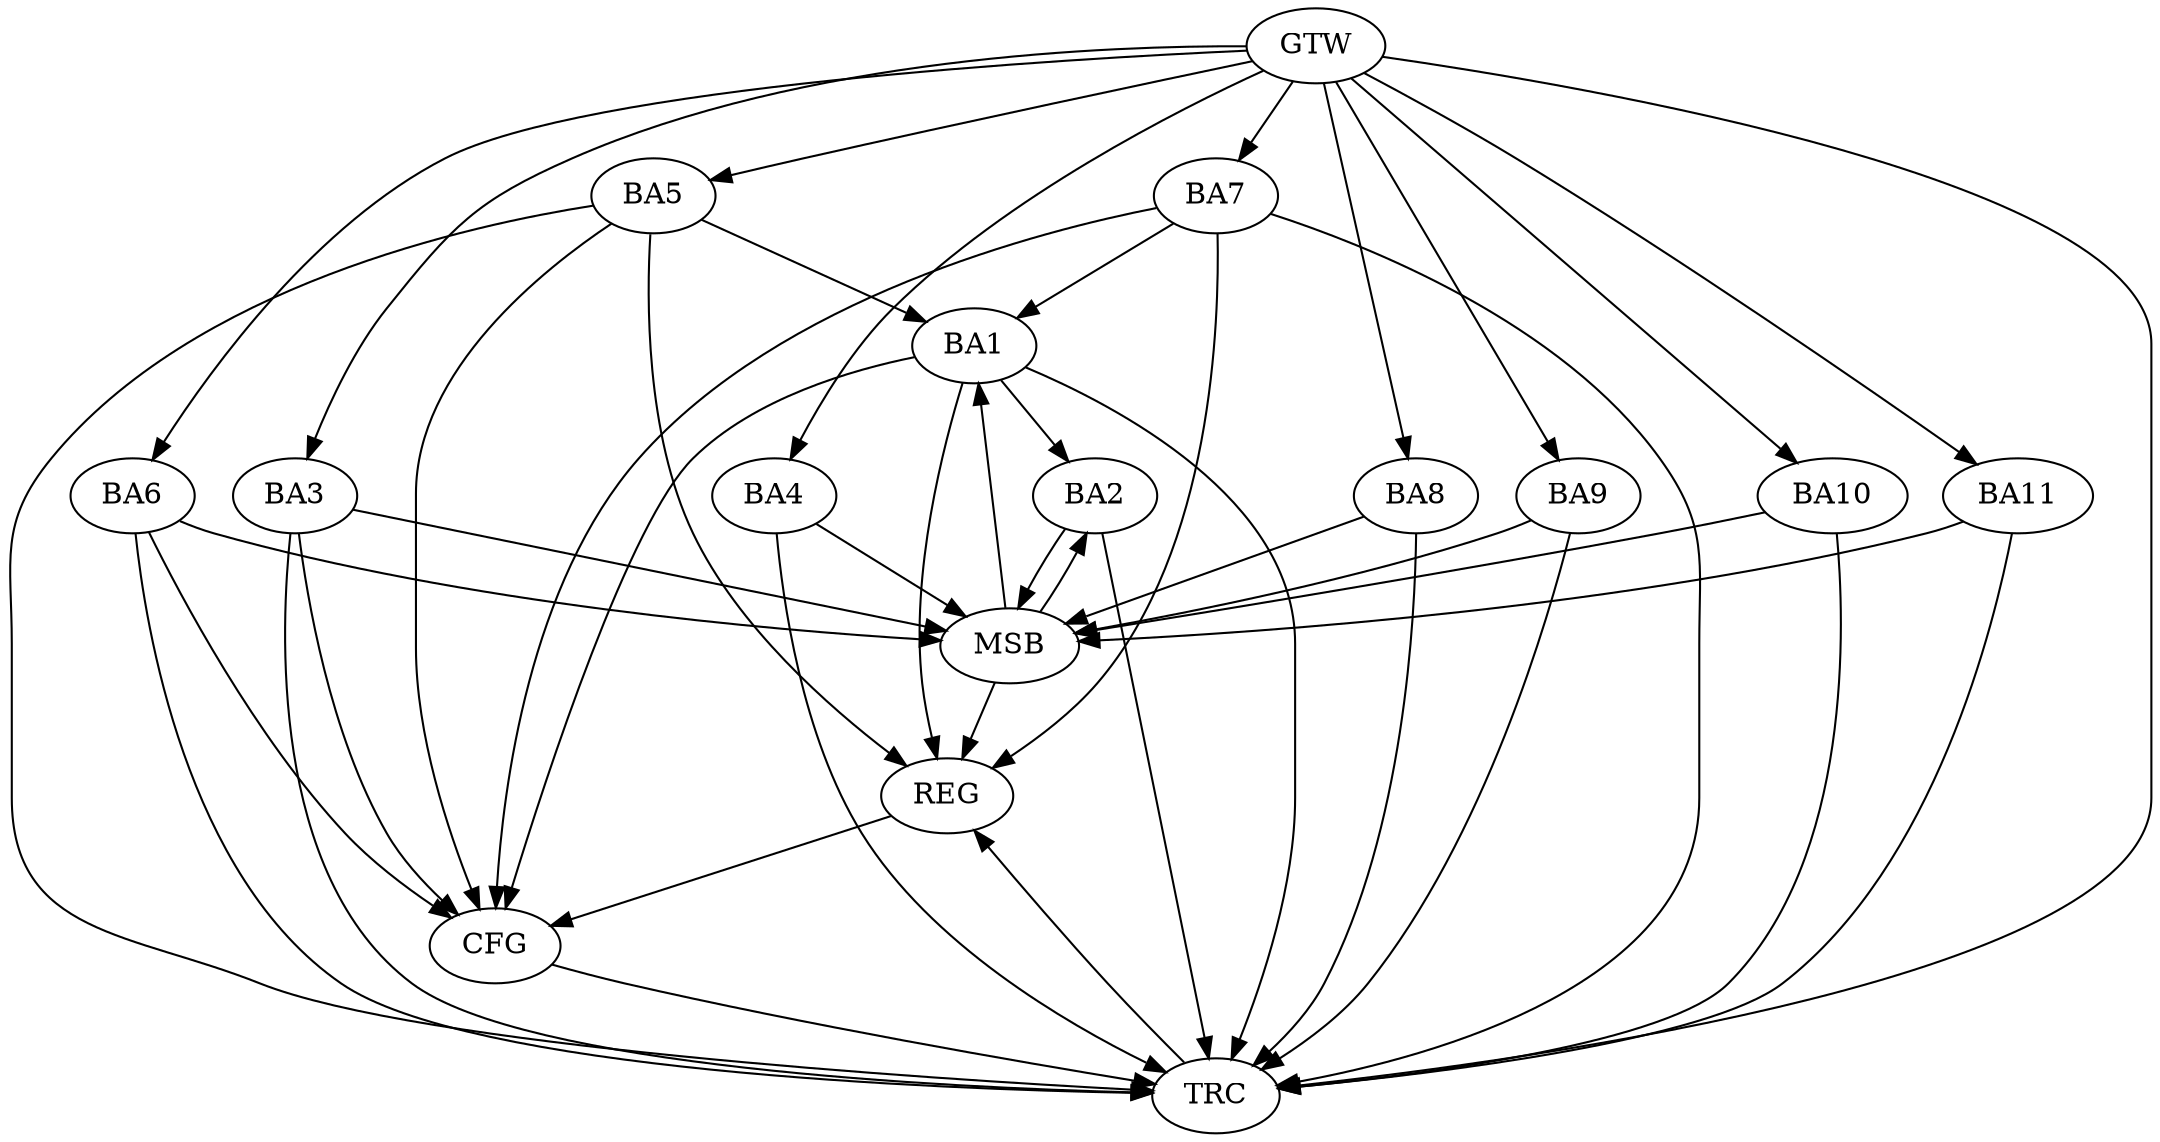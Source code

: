 strict digraph G {
  BA1 [ label="BA1" ];
  BA2 [ label="BA2" ];
  BA3 [ label="BA3" ];
  BA4 [ label="BA4" ];
  BA5 [ label="BA5" ];
  BA6 [ label="BA6" ];
  BA7 [ label="BA7" ];
  BA8 [ label="BA8" ];
  BA9 [ label="BA9" ];
  BA10 [ label="BA10" ];
  BA11 [ label="BA11" ];
  GTW [ label="GTW" ];
  REG [ label="REG" ];
  MSB [ label="MSB" ];
  CFG [ label="CFG" ];
  TRC [ label="TRC" ];
  BA1 -> BA2;
  BA5 -> BA1;
  BA7 -> BA1;
  GTW -> BA3;
  GTW -> BA4;
  GTW -> BA5;
  GTW -> BA6;
  GTW -> BA7;
  GTW -> BA8;
  GTW -> BA9;
  GTW -> BA10;
  GTW -> BA11;
  BA1 -> REG;
  BA5 -> REG;
  BA7 -> REG;
  BA2 -> MSB;
  MSB -> BA1;
  MSB -> REG;
  BA3 -> MSB;
  MSB -> BA2;
  BA4 -> MSB;
  BA6 -> MSB;
  BA8 -> MSB;
  BA9 -> MSB;
  BA10 -> MSB;
  BA11 -> MSB;
  BA3 -> CFG;
  BA6 -> CFG;
  BA1 -> CFG;
  BA7 -> CFG;
  BA5 -> CFG;
  REG -> CFG;
  BA1 -> TRC;
  BA2 -> TRC;
  BA3 -> TRC;
  BA4 -> TRC;
  BA5 -> TRC;
  BA6 -> TRC;
  BA7 -> TRC;
  BA8 -> TRC;
  BA9 -> TRC;
  BA10 -> TRC;
  BA11 -> TRC;
  GTW -> TRC;
  CFG -> TRC;
  TRC -> REG;
}
